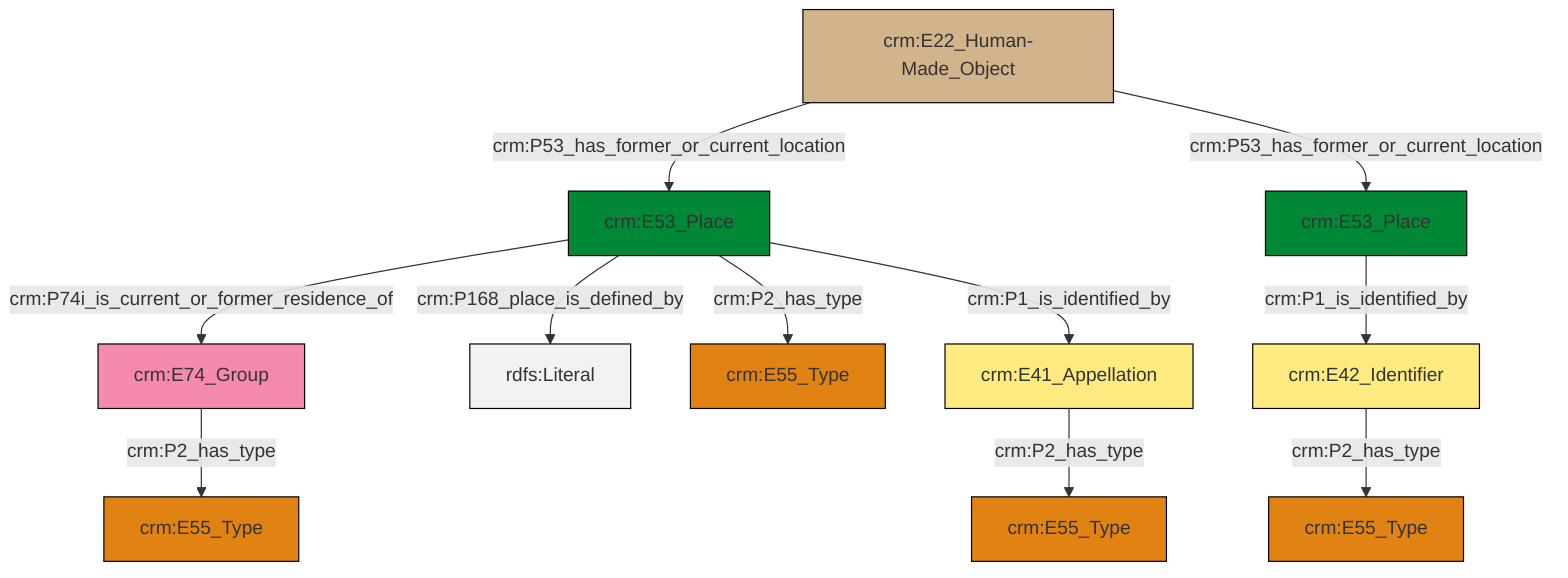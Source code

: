 graph TD
classDef Literal fill:#f2f2f2,stroke:#000000;
classDef CRM_Entity fill:#FFFFFF,stroke:#000000;
classDef Temporal_Entity fill:#00C9E6, stroke:#000000;
classDef Type fill:#E18312, stroke:#000000;
classDef Time-Span fill:#2C9C91, stroke:#000000;
classDef Appellation fill:#FFEB7F, stroke:#000000;
classDef Place fill:#008836, stroke:#000000;
classDef Persistent_Item fill:#B266B2, stroke:#000000;
classDef Conceptual_Object fill:#FFD700, stroke:#000000;
classDef Physical_Thing fill:#D2B48C, stroke:#000000;
classDef Actor fill:#f58aad, stroke:#000000;
classDef PC_Classes fill:#4ce600, stroke:#000000;
classDef Multi fill:#cccccc,stroke:#000000;

2["crm:E41_Appellation"]:::Appellation -->|crm:P2_has_type| 0["crm:E55_Type"]:::Type
4["crm:E42_Identifier"]:::Appellation -->|crm:P2_has_type| 5["crm:E55_Type"]:::Type
8["crm:E53_Place"]:::Place -->|crm:P74i_is_current_or_former_residence_of| 9["crm:E74_Group"]:::Actor
10["crm:E22_Human-Made_Object"]:::Physical_Thing -->|crm:P53_has_former_or_current_location| 8["crm:E53_Place"]:::Place
10["crm:E22_Human-Made_Object"]:::Physical_Thing -->|crm:P53_has_former_or_current_location| 6["crm:E53_Place"]:::Place
8["crm:E53_Place"]:::Place -->|crm:P168_place_is_defined_by| 15[rdfs:Literal]:::Literal
9["crm:E74_Group"]:::Actor -->|crm:P2_has_type| 21["crm:E55_Type"]:::Type
6["crm:E53_Place"]:::Place -->|crm:P1_is_identified_by| 4["crm:E42_Identifier"]:::Appellation
8["crm:E53_Place"]:::Place -->|crm:P2_has_type| 17["crm:E55_Type"]:::Type
8["crm:E53_Place"]:::Place -->|crm:P1_is_identified_by| 2["crm:E41_Appellation"]:::Appellation
